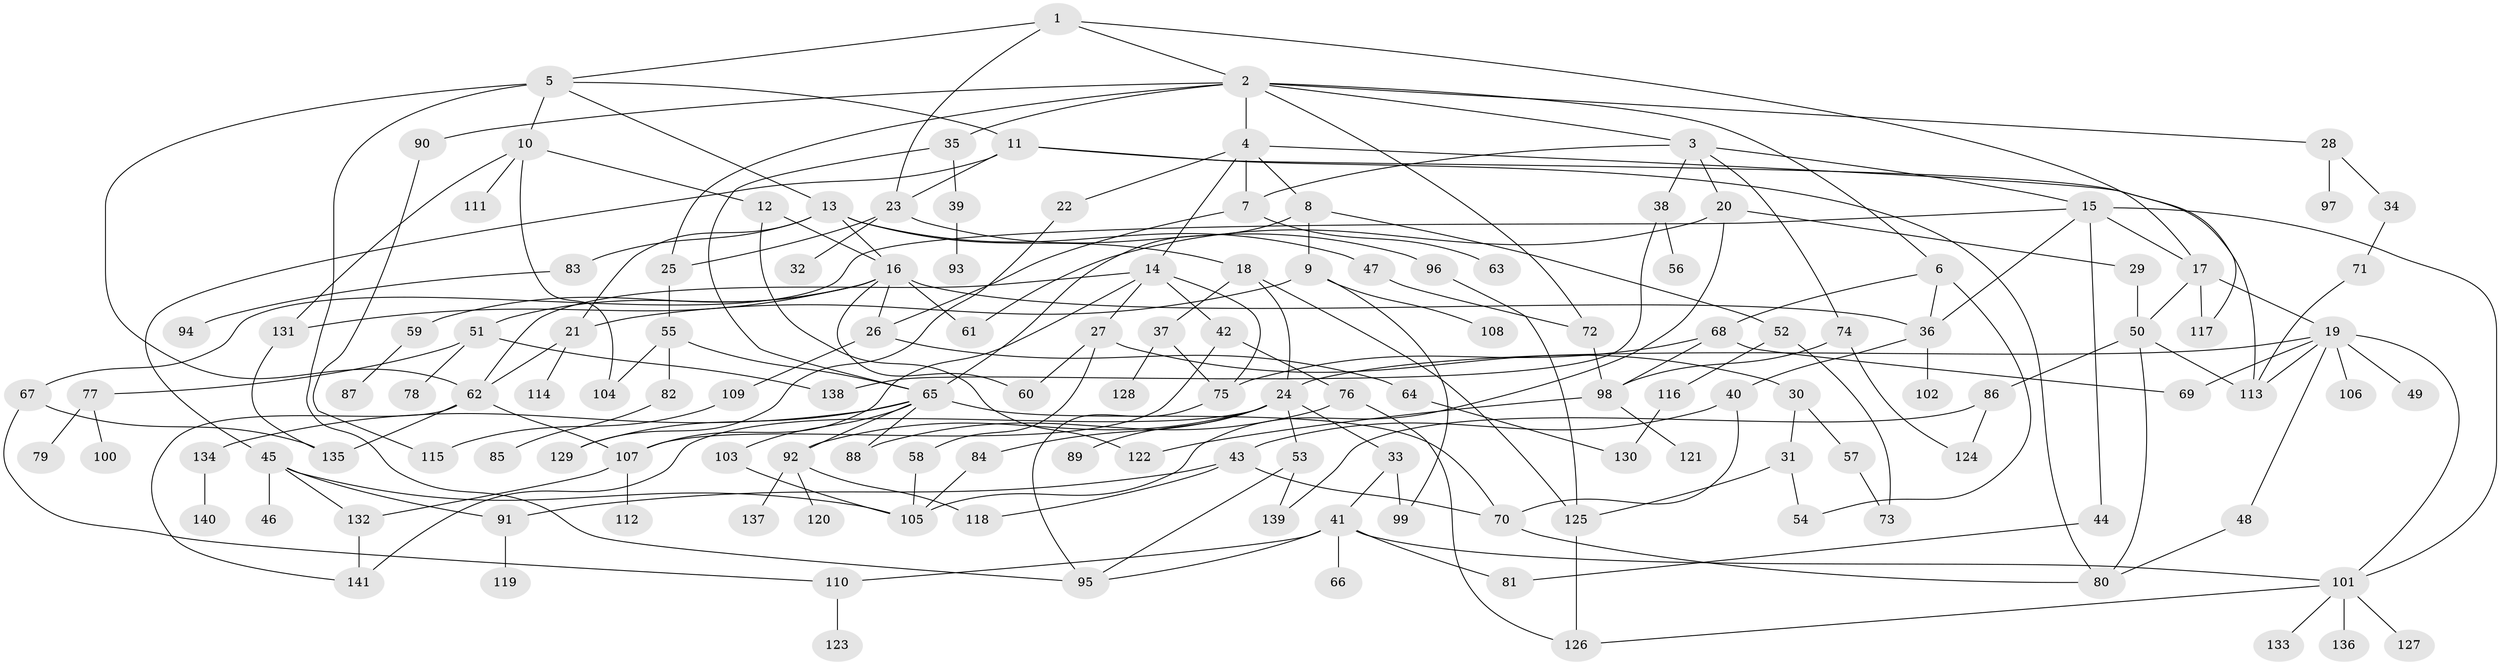 // coarse degree distribution, {4: 0.22535211267605634, 6: 0.09859154929577464, 8: 0.028169014084507043, 3: 0.22535211267605634, 2: 0.16901408450704225, 9: 0.04225352112676056, 7: 0.028169014084507043, 10: 0.028169014084507043, 1: 0.1267605633802817, 5: 0.028169014084507043}
// Generated by graph-tools (version 1.1) at 2025/36/03/04/25 23:36:07]
// undirected, 141 vertices, 210 edges
graph export_dot {
  node [color=gray90,style=filled];
  1;
  2;
  3;
  4;
  5;
  6;
  7;
  8;
  9;
  10;
  11;
  12;
  13;
  14;
  15;
  16;
  17;
  18;
  19;
  20;
  21;
  22;
  23;
  24;
  25;
  26;
  27;
  28;
  29;
  30;
  31;
  32;
  33;
  34;
  35;
  36;
  37;
  38;
  39;
  40;
  41;
  42;
  43;
  44;
  45;
  46;
  47;
  48;
  49;
  50;
  51;
  52;
  53;
  54;
  55;
  56;
  57;
  58;
  59;
  60;
  61;
  62;
  63;
  64;
  65;
  66;
  67;
  68;
  69;
  70;
  71;
  72;
  73;
  74;
  75;
  76;
  77;
  78;
  79;
  80;
  81;
  82;
  83;
  84;
  85;
  86;
  87;
  88;
  89;
  90;
  91;
  92;
  93;
  94;
  95;
  96;
  97;
  98;
  99;
  100;
  101;
  102;
  103;
  104;
  105;
  106;
  107;
  108;
  109;
  110;
  111;
  112;
  113;
  114;
  115;
  116;
  117;
  118;
  119;
  120;
  121;
  122;
  123;
  124;
  125;
  126;
  127;
  128;
  129;
  130;
  131;
  132;
  133;
  134;
  135;
  136;
  137;
  138;
  139;
  140;
  141;
  1 -- 2;
  1 -- 5;
  1 -- 17;
  1 -- 23;
  2 -- 3;
  2 -- 4;
  2 -- 6;
  2 -- 25;
  2 -- 28;
  2 -- 35;
  2 -- 90;
  2 -- 72;
  3 -- 15;
  3 -- 20;
  3 -- 38;
  3 -- 74;
  3 -- 7;
  4 -- 7;
  4 -- 8;
  4 -- 14;
  4 -- 22;
  4 -- 117;
  5 -- 10;
  5 -- 11;
  5 -- 13;
  5 -- 62;
  5 -- 95;
  6 -- 36;
  6 -- 68;
  6 -- 54;
  7 -- 26;
  7 -- 63;
  8 -- 9;
  8 -- 52;
  8 -- 65;
  9 -- 21;
  9 -- 108;
  9 -- 99;
  10 -- 12;
  10 -- 104;
  10 -- 111;
  10 -- 131;
  11 -- 23;
  11 -- 45;
  11 -- 80;
  11 -- 113;
  12 -- 122;
  12 -- 16;
  13 -- 16;
  13 -- 18;
  13 -- 47;
  13 -- 83;
  13 -- 21;
  14 -- 27;
  14 -- 42;
  14 -- 75;
  14 -- 107;
  14 -- 62;
  15 -- 17;
  15 -- 44;
  15 -- 67;
  15 -- 101;
  15 -- 36;
  16 -- 51;
  16 -- 59;
  16 -- 60;
  16 -- 61;
  16 -- 131;
  16 -- 26;
  16 -- 36;
  17 -- 19;
  17 -- 117;
  17 -- 50;
  18 -- 37;
  18 -- 125;
  18 -- 24;
  19 -- 24;
  19 -- 48;
  19 -- 49;
  19 -- 69;
  19 -- 106;
  19 -- 113;
  19 -- 101;
  20 -- 29;
  20 -- 105;
  20 -- 61;
  21 -- 62;
  21 -- 114;
  22 -- 129;
  23 -- 32;
  23 -- 96;
  23 -- 25;
  24 -- 33;
  24 -- 53;
  24 -- 84;
  24 -- 89;
  24 -- 92;
  24 -- 141;
  25 -- 55;
  26 -- 64;
  26 -- 109;
  27 -- 30;
  27 -- 58;
  27 -- 60;
  28 -- 34;
  28 -- 97;
  29 -- 50;
  30 -- 31;
  30 -- 57;
  31 -- 54;
  31 -- 125;
  33 -- 41;
  33 -- 99;
  34 -- 71;
  35 -- 39;
  35 -- 65;
  36 -- 40;
  36 -- 102;
  37 -- 128;
  37 -- 75;
  38 -- 56;
  38 -- 138;
  39 -- 93;
  40 -- 43;
  40 -- 70;
  41 -- 66;
  41 -- 95;
  41 -- 101;
  41 -- 110;
  41 -- 81;
  42 -- 76;
  42 -- 107;
  43 -- 70;
  43 -- 91;
  43 -- 118;
  44 -- 81;
  45 -- 46;
  45 -- 132;
  45 -- 91;
  45 -- 105;
  47 -- 72;
  48 -- 80;
  50 -- 86;
  50 -- 113;
  50 -- 80;
  51 -- 77;
  51 -- 78;
  51 -- 138;
  52 -- 73;
  52 -- 116;
  53 -- 139;
  53 -- 95;
  55 -- 82;
  55 -- 65;
  55 -- 104;
  57 -- 73;
  58 -- 105;
  59 -- 87;
  62 -- 135;
  62 -- 107;
  62 -- 141;
  64 -- 130;
  65 -- 88;
  65 -- 103;
  65 -- 134;
  65 -- 92;
  65 -- 70;
  65 -- 129;
  67 -- 135;
  67 -- 110;
  68 -- 98;
  68 -- 69;
  68 -- 75;
  70 -- 80;
  71 -- 113;
  72 -- 98;
  74 -- 124;
  74 -- 98;
  75 -- 95;
  76 -- 88;
  76 -- 126;
  77 -- 79;
  77 -- 100;
  82 -- 85;
  83 -- 94;
  84 -- 105;
  86 -- 139;
  86 -- 124;
  90 -- 115;
  91 -- 119;
  92 -- 120;
  92 -- 137;
  92 -- 118;
  96 -- 125;
  98 -- 121;
  98 -- 122;
  101 -- 127;
  101 -- 133;
  101 -- 136;
  101 -- 126;
  103 -- 105;
  107 -- 112;
  107 -- 132;
  109 -- 115;
  110 -- 123;
  116 -- 130;
  125 -- 126;
  131 -- 135;
  132 -- 141;
  134 -- 140;
}
